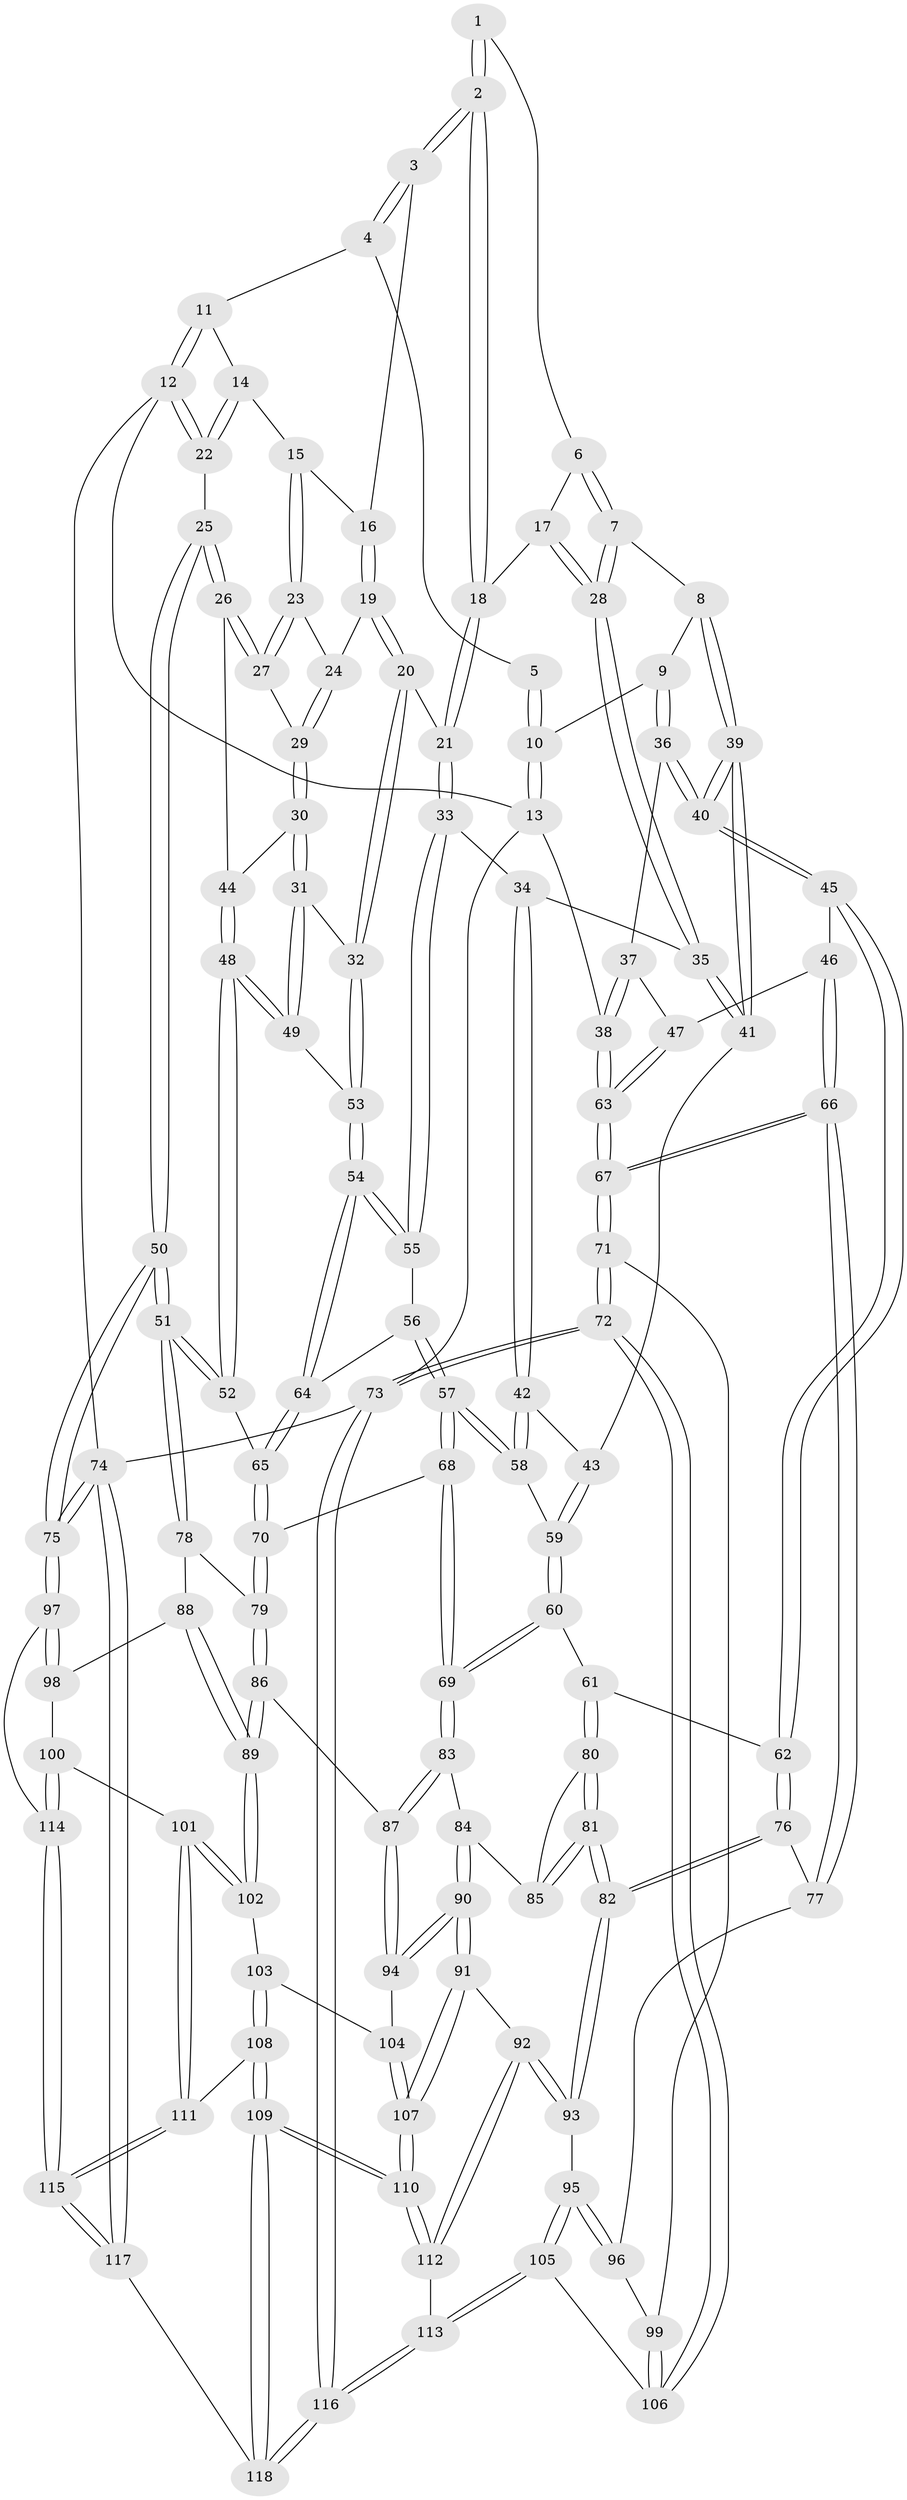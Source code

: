 // Generated by graph-tools (version 1.1) at 2025/27/03/15/25 16:27:56]
// undirected, 118 vertices, 292 edges
graph export_dot {
graph [start="1"]
  node [color=gray90,style=filled];
  1 [pos="+0.43013482648817086+0"];
  2 [pos="+0.6335165954229119+0.08433623113126676"];
  3 [pos="+0.7185699505764831+0"];
  4 [pos="+0.7418555474953029+0"];
  5 [pos="+0.3873408201619139+0"];
  6 [pos="+0.43507347132592256+0.010229620357132206"];
  7 [pos="+0.39216600439219446+0.15981733762063605"];
  8 [pos="+0.3655316747477086+0.16181719187760835"];
  9 [pos="+0.27058226441812677+0.1340996566730319"];
  10 [pos="+0.031454855314905564+0"];
  11 [pos="+0.9656545737386886+0"];
  12 [pos="+1+0"];
  13 [pos="+0+0"];
  14 [pos="+0.909484916922168+0.08868342385055578"];
  15 [pos="+0.8854548560827625+0.1156024882834744"];
  16 [pos="+0.7897574947861319+0.051359044144881225"];
  17 [pos="+0.5703930700532854+0.10621081996206297"];
  18 [pos="+0.6265601781559497+0.10387454817941047"];
  19 [pos="+0.7919903899912747+0.16134805462750287"];
  20 [pos="+0.7015669887528119+0.2581207433038497"];
  21 [pos="+0.6729127445249945+0.2508434876913527"];
  22 [pos="+1+0.2261836148480384"];
  23 [pos="+0.884915277498137+0.11836806192080586"];
  24 [pos="+0.8609981392355156+0.14942905858290847"];
  25 [pos="+1+0.24680001749008368"];
  26 [pos="+1+0.24672210626403943"];
  27 [pos="+1+0.22852561670696034"];
  28 [pos="+0.4168757051962602+0.17410985352863106"];
  29 [pos="+0.8787441157566875+0.19795898672816753"];
  30 [pos="+0.8125859932831574+0.28408224572248136"];
  31 [pos="+0.7926270707669202+0.28405436664529865"];
  32 [pos="+0.7102196671670794+0.26467769808106095"];
  33 [pos="+0.623073900346958+0.2845078354660215"];
  34 [pos="+0.47100774691901076+0.25107731527856314"];
  35 [pos="+0.45333486923606486+0.23667894804849632"];
  36 [pos="+0.20121772913284827+0.23006659527036663"];
  37 [pos="+0.08029171948454115+0.2554841513501721"];
  38 [pos="+0+0.019814966794521917"];
  39 [pos="+0.31084722541824295+0.33828354847906245"];
  40 [pos="+0.2840858678151825+0.35054657410768403"];
  41 [pos="+0.3547392418843066+0.3403725837967528"];
  42 [pos="+0.4465458589283097+0.378966251176488"];
  43 [pos="+0.4040503159824399+0.3701195251699589"];
  44 [pos="+0.8829831435369071+0.30873936020223425"];
  45 [pos="+0.240483948393754+0.4473038803185744"];
  46 [pos="+0.13757011449099132+0.3970999666675037"];
  47 [pos="+0.10159260745068663+0.34128497711118844"];
  48 [pos="+0.9060827761693416+0.4743683585709408"];
  49 [pos="+0.8242467864825825+0.3959307013039749"];
  50 [pos="+1+0.5854332773175069"];
  51 [pos="+1+0.5528122325738725"];
  52 [pos="+0.9070501776258467+0.47678932574474214"];
  53 [pos="+0.7406349143512065+0.4089082655757346"];
  54 [pos="+0.7390876815822119+0.45453587447657734"];
  55 [pos="+0.5940965872123201+0.35502609619198205"];
  56 [pos="+0.5873754418074234+0.3701959646662619"];
  57 [pos="+0.5366117840233082+0.4551088022302387"];
  58 [pos="+0.49637511281427926+0.4346114396665961"];
  59 [pos="+0.3525229663036077+0.4703267871315286"];
  60 [pos="+0.3241059217671206+0.48626183054093114"];
  61 [pos="+0.2529082978779213+0.4867432815448731"];
  62 [pos="+0.25195040357528786+0.48624619454340645"];
  63 [pos="+0+0.5412673505997858"];
  64 [pos="+0.7391390151956595+0.47100016724467225"];
  65 [pos="+0.742524280707921+0.49397122680865246"];
  66 [pos="+0+0.5944042470524654"];
  67 [pos="+0+0.6064755333795009"];
  68 [pos="+0.5366188932157593+0.45513951395341684"];
  69 [pos="+0.4837093192998851+0.588785654344047"];
  70 [pos="+0.70790454204685+0.5366966939067621"];
  71 [pos="+0+0.6399150148479404"];
  72 [pos="+0+0.7811026346073303"];
  73 [pos="+0+1"];
  74 [pos="+1+1"];
  75 [pos="+1+0.7541994701602667"];
  76 [pos="+0.17885287783048626+0.5565956375214309"];
  77 [pos="+0.08413842216744465+0.6020194076326484"];
  78 [pos="+0.8286327417239583+0.6270307295671167"];
  79 [pos="+0.7093722622060035+0.58764787661966"];
  80 [pos="+0.29729307568894675+0.572048908170916"];
  81 [pos="+0.2870040516889757+0.7270345949485699"];
  82 [pos="+0.27880963224950084+0.741289229448861"];
  83 [pos="+0.4837040856863185+0.5984785418464297"];
  84 [pos="+0.43803956156225127+0.6255383339076495"];
  85 [pos="+0.41462949148461303+0.629723527485523"];
  86 [pos="+0.658931690415983+0.6709701622625706"];
  87 [pos="+0.5552226875507107+0.6668906559200215"];
  88 [pos="+0.8206810636316767+0.6840009571264095"];
  89 [pos="+0.6804311731528254+0.7124344928101306"];
  90 [pos="+0.4042950625050741+0.835819685729597"];
  91 [pos="+0.4018881365646278+0.8383634144588349"];
  92 [pos="+0.3734281302232993+0.8259167384148848"];
  93 [pos="+0.2730262988869532+0.7637076158078304"];
  94 [pos="+0.5153576180636296+0.766063442257017"];
  95 [pos="+0.26722440307689654+0.7655895215705132"];
  96 [pos="+0.1253428757997186+0.6583133419885692"];
  97 [pos="+1+0.7777713258897474"];
  98 [pos="+0.8261181837870469+0.7019852345041835"];
  99 [pos="+0.11927765177738647+0.7740195412467948"];
  100 [pos="+0.7779635474279482+0.8193059624329938"];
  101 [pos="+0.7749534410123223+0.8201978120124717"];
  102 [pos="+0.6861260715927965+0.7302916023519663"];
  103 [pos="+0.6039715246469963+0.8298013924854147"];
  104 [pos="+0.568800377788551+0.8104353810147791"];
  105 [pos="+0.17715525967484919+0.83632616387206"];
  106 [pos="+0.17262078646666196+0.833402951765997"];
  107 [pos="+0.44623373677599426+0.968887276690848"];
  108 [pos="+0.6232425705760349+0.9352758010299395"];
  109 [pos="+0.4967994355540311+1"];
  110 [pos="+0.4493600178119734+0.9800974660286793"];
  111 [pos="+0.744008918191328+0.8930171651455686"];
  112 [pos="+0.25941138798999513+0.9341086888658269"];
  113 [pos="+0.15076976242674553+0.9556718133165439"];
  114 [pos="+0.9372623443789678+0.8234784437634088"];
  115 [pos="+0.8267323580016627+1"];
  116 [pos="+0+1"];
  117 [pos="+0.9079476528019951+1"];
  118 [pos="+0.4909987525092568+1"];
  1 -- 2;
  1 -- 2;
  1 -- 6;
  2 -- 3;
  2 -- 3;
  2 -- 18;
  2 -- 18;
  3 -- 4;
  3 -- 4;
  3 -- 16;
  4 -- 5;
  4 -- 11;
  5 -- 10;
  5 -- 10;
  6 -- 7;
  6 -- 7;
  6 -- 17;
  7 -- 8;
  7 -- 28;
  7 -- 28;
  8 -- 9;
  8 -- 39;
  8 -- 39;
  9 -- 10;
  9 -- 36;
  9 -- 36;
  10 -- 13;
  10 -- 13;
  11 -- 12;
  11 -- 12;
  11 -- 14;
  12 -- 13;
  12 -- 22;
  12 -- 22;
  12 -- 74;
  13 -- 38;
  13 -- 73;
  14 -- 15;
  14 -- 22;
  14 -- 22;
  15 -- 16;
  15 -- 23;
  15 -- 23;
  16 -- 19;
  16 -- 19;
  17 -- 18;
  17 -- 28;
  17 -- 28;
  18 -- 21;
  18 -- 21;
  19 -- 20;
  19 -- 20;
  19 -- 24;
  20 -- 21;
  20 -- 32;
  20 -- 32;
  21 -- 33;
  21 -- 33;
  22 -- 25;
  23 -- 24;
  23 -- 27;
  23 -- 27;
  24 -- 29;
  24 -- 29;
  25 -- 26;
  25 -- 26;
  25 -- 50;
  25 -- 50;
  26 -- 27;
  26 -- 27;
  26 -- 44;
  27 -- 29;
  28 -- 35;
  28 -- 35;
  29 -- 30;
  29 -- 30;
  30 -- 31;
  30 -- 31;
  30 -- 44;
  31 -- 32;
  31 -- 49;
  31 -- 49;
  32 -- 53;
  32 -- 53;
  33 -- 34;
  33 -- 55;
  33 -- 55;
  34 -- 35;
  34 -- 42;
  34 -- 42;
  35 -- 41;
  35 -- 41;
  36 -- 37;
  36 -- 40;
  36 -- 40;
  37 -- 38;
  37 -- 38;
  37 -- 47;
  38 -- 63;
  38 -- 63;
  39 -- 40;
  39 -- 40;
  39 -- 41;
  39 -- 41;
  40 -- 45;
  40 -- 45;
  41 -- 43;
  42 -- 43;
  42 -- 58;
  42 -- 58;
  43 -- 59;
  43 -- 59;
  44 -- 48;
  44 -- 48;
  45 -- 46;
  45 -- 62;
  45 -- 62;
  46 -- 47;
  46 -- 66;
  46 -- 66;
  47 -- 63;
  47 -- 63;
  48 -- 49;
  48 -- 49;
  48 -- 52;
  48 -- 52;
  49 -- 53;
  50 -- 51;
  50 -- 51;
  50 -- 75;
  50 -- 75;
  51 -- 52;
  51 -- 52;
  51 -- 78;
  51 -- 78;
  52 -- 65;
  53 -- 54;
  53 -- 54;
  54 -- 55;
  54 -- 55;
  54 -- 64;
  54 -- 64;
  55 -- 56;
  56 -- 57;
  56 -- 57;
  56 -- 64;
  57 -- 58;
  57 -- 58;
  57 -- 68;
  57 -- 68;
  58 -- 59;
  59 -- 60;
  59 -- 60;
  60 -- 61;
  60 -- 69;
  60 -- 69;
  61 -- 62;
  61 -- 80;
  61 -- 80;
  62 -- 76;
  62 -- 76;
  63 -- 67;
  63 -- 67;
  64 -- 65;
  64 -- 65;
  65 -- 70;
  65 -- 70;
  66 -- 67;
  66 -- 67;
  66 -- 77;
  66 -- 77;
  67 -- 71;
  67 -- 71;
  68 -- 69;
  68 -- 69;
  68 -- 70;
  69 -- 83;
  69 -- 83;
  70 -- 79;
  70 -- 79;
  71 -- 72;
  71 -- 72;
  71 -- 99;
  72 -- 73;
  72 -- 73;
  72 -- 106;
  72 -- 106;
  73 -- 116;
  73 -- 116;
  73 -- 74;
  74 -- 75;
  74 -- 75;
  74 -- 117;
  74 -- 117;
  75 -- 97;
  75 -- 97;
  76 -- 77;
  76 -- 82;
  76 -- 82;
  77 -- 96;
  78 -- 79;
  78 -- 88;
  79 -- 86;
  79 -- 86;
  80 -- 81;
  80 -- 81;
  80 -- 85;
  81 -- 82;
  81 -- 82;
  81 -- 85;
  81 -- 85;
  82 -- 93;
  82 -- 93;
  83 -- 84;
  83 -- 87;
  83 -- 87;
  84 -- 85;
  84 -- 90;
  84 -- 90;
  86 -- 87;
  86 -- 89;
  86 -- 89;
  87 -- 94;
  87 -- 94;
  88 -- 89;
  88 -- 89;
  88 -- 98;
  89 -- 102;
  89 -- 102;
  90 -- 91;
  90 -- 91;
  90 -- 94;
  90 -- 94;
  91 -- 92;
  91 -- 107;
  91 -- 107;
  92 -- 93;
  92 -- 93;
  92 -- 112;
  92 -- 112;
  93 -- 95;
  94 -- 104;
  95 -- 96;
  95 -- 96;
  95 -- 105;
  95 -- 105;
  96 -- 99;
  97 -- 98;
  97 -- 98;
  97 -- 114;
  98 -- 100;
  99 -- 106;
  99 -- 106;
  100 -- 101;
  100 -- 114;
  100 -- 114;
  101 -- 102;
  101 -- 102;
  101 -- 111;
  101 -- 111;
  102 -- 103;
  103 -- 104;
  103 -- 108;
  103 -- 108;
  104 -- 107;
  104 -- 107;
  105 -- 106;
  105 -- 113;
  105 -- 113;
  107 -- 110;
  107 -- 110;
  108 -- 109;
  108 -- 109;
  108 -- 111;
  109 -- 110;
  109 -- 110;
  109 -- 118;
  109 -- 118;
  110 -- 112;
  110 -- 112;
  111 -- 115;
  111 -- 115;
  112 -- 113;
  113 -- 116;
  113 -- 116;
  114 -- 115;
  114 -- 115;
  115 -- 117;
  115 -- 117;
  116 -- 118;
  116 -- 118;
  117 -- 118;
}
